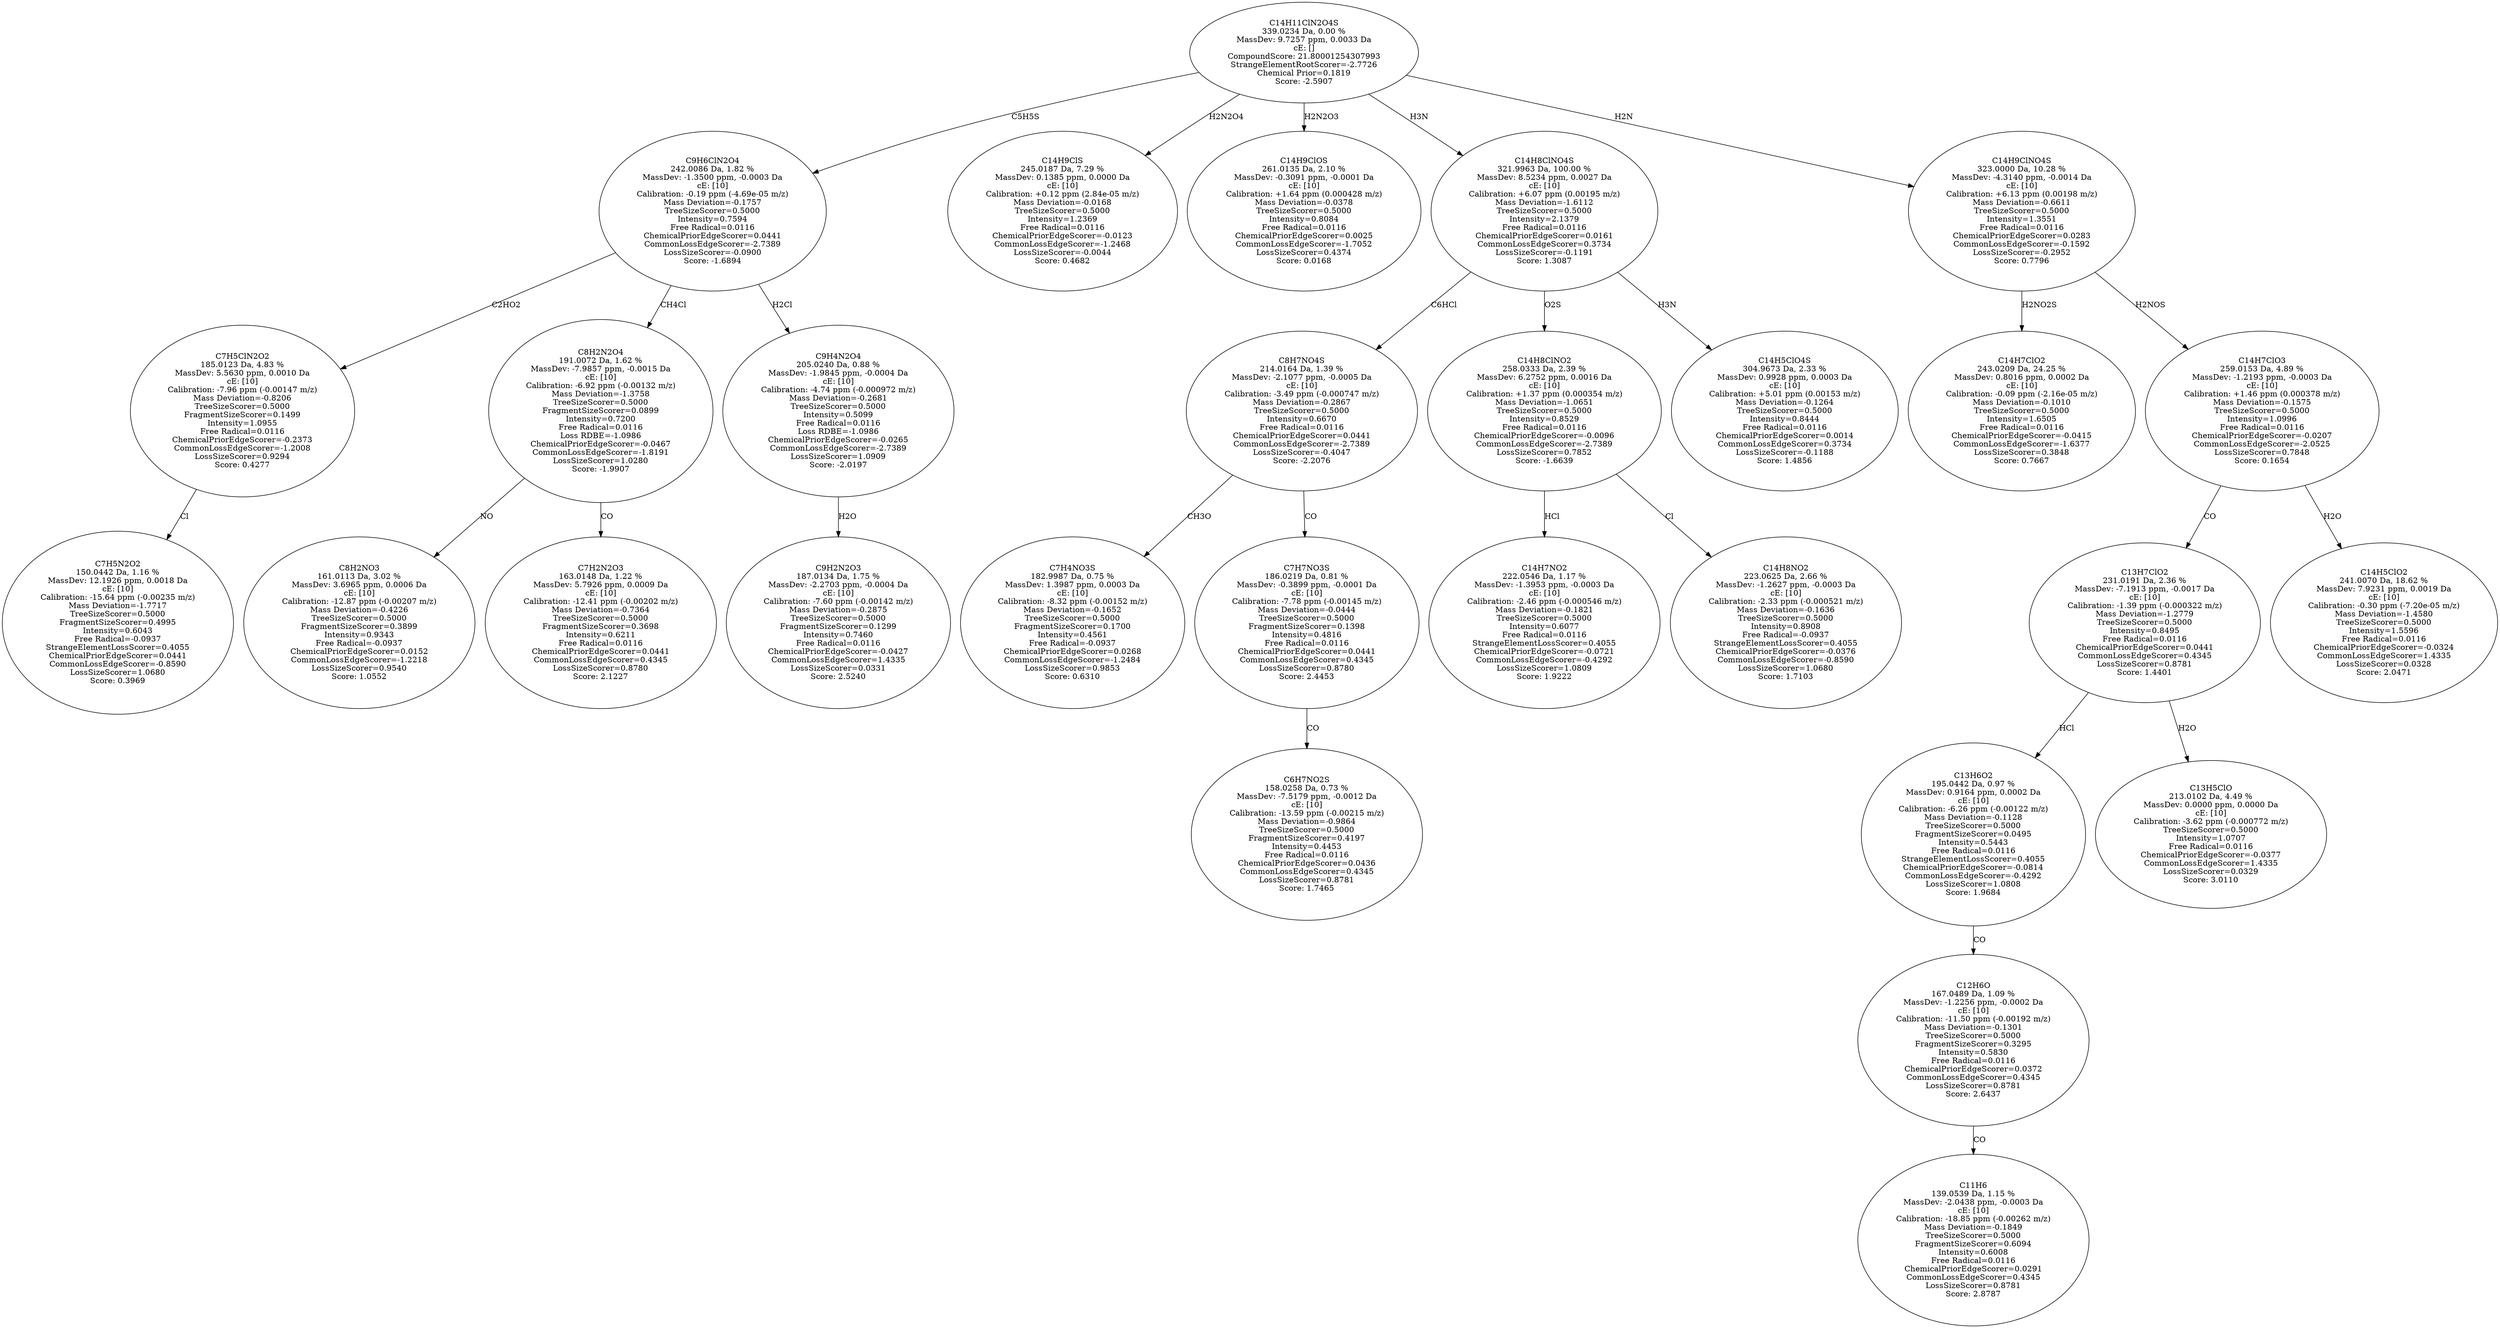 strict digraph {
v1 [label="C7H5N2O2\n150.0442 Da, 1.16 %\nMassDev: 12.1926 ppm, 0.0018 Da\ncE: [10]\nCalibration: -15.64 ppm (-0.00235 m/z)\nMass Deviation=-1.7717\nTreeSizeScorer=0.5000\nFragmentSizeScorer=0.4995\nIntensity=0.6043\nFree Radical=-0.0937\nStrangeElementLossScorer=0.4055\nChemicalPriorEdgeScorer=0.0441\nCommonLossEdgeScorer=-0.8590\nLossSizeScorer=1.0680\nScore: 0.3969"];
v2 [label="C7H5ClN2O2\n185.0123 Da, 4.83 %\nMassDev: 5.5630 ppm, 0.0010 Da\ncE: [10]\nCalibration: -7.96 ppm (-0.00147 m/z)\nMass Deviation=-0.8206\nTreeSizeScorer=0.5000\nFragmentSizeScorer=0.1499\nIntensity=1.0955\nFree Radical=0.0116\nChemicalPriorEdgeScorer=-0.2373\nCommonLossEdgeScorer=-1.2008\nLossSizeScorer=0.9294\nScore: 0.4277"];
v3 [label="C8H2NO3\n161.0113 Da, 3.02 %\nMassDev: 3.6965 ppm, 0.0006 Da\ncE: [10]\nCalibration: -12.87 ppm (-0.00207 m/z)\nMass Deviation=-0.4226\nTreeSizeScorer=0.5000\nFragmentSizeScorer=0.3899\nIntensity=0.9343\nFree Radical=-0.0937\nChemicalPriorEdgeScorer=0.0152\nCommonLossEdgeScorer=-1.2218\nLossSizeScorer=0.9540\nScore: 1.0552"];
v4 [label="C7H2N2O3\n163.0148 Da, 1.22 %\nMassDev: 5.7926 ppm, 0.0009 Da\ncE: [10]\nCalibration: -12.41 ppm (-0.00202 m/z)\nMass Deviation=-0.7364\nTreeSizeScorer=0.5000\nFragmentSizeScorer=0.3698\nIntensity=0.6211\nFree Radical=0.0116\nChemicalPriorEdgeScorer=0.0441\nCommonLossEdgeScorer=0.4345\nLossSizeScorer=0.8780\nScore: 2.1227"];
v5 [label="C8H2N2O4\n191.0072 Da, 1.62 %\nMassDev: -7.9857 ppm, -0.0015 Da\ncE: [10]\nCalibration: -6.92 ppm (-0.00132 m/z)\nMass Deviation=-1.3758\nTreeSizeScorer=0.5000\nFragmentSizeScorer=0.0899\nIntensity=0.7200\nFree Radical=0.0116\nLoss RDBE=-1.0986\nChemicalPriorEdgeScorer=-0.0467\nCommonLossEdgeScorer=-1.8191\nLossSizeScorer=1.0280\nScore: -1.9907"];
v6 [label="C9H2N2O3\n187.0134 Da, 1.75 %\nMassDev: -2.2703 ppm, -0.0004 Da\ncE: [10]\nCalibration: -7.60 ppm (-0.00142 m/z)\nMass Deviation=-0.2875\nTreeSizeScorer=0.5000\nFragmentSizeScorer=0.1299\nIntensity=0.7460\nFree Radical=0.0116\nChemicalPriorEdgeScorer=-0.0427\nCommonLossEdgeScorer=1.4335\nLossSizeScorer=0.0331\nScore: 2.5240"];
v7 [label="C9H4N2O4\n205.0240 Da, 0.88 %\nMassDev: -1.9845 ppm, -0.0004 Da\ncE: [10]\nCalibration: -4.74 ppm (-0.000972 m/z)\nMass Deviation=-0.2681\nTreeSizeScorer=0.5000\nIntensity=0.5099\nFree Radical=0.0116\nLoss RDBE=-1.0986\nChemicalPriorEdgeScorer=-0.0265\nCommonLossEdgeScorer=-2.7389\nLossSizeScorer=1.0909\nScore: -2.0197"];
v8 [label="C9H6ClN2O4\n242.0086 Da, 1.82 %\nMassDev: -1.3500 ppm, -0.0003 Da\ncE: [10]\nCalibration: -0.19 ppm (-4.69e-05 m/z)\nMass Deviation=-0.1757\nTreeSizeScorer=0.5000\nIntensity=0.7594\nFree Radical=0.0116\nChemicalPriorEdgeScorer=0.0441\nCommonLossEdgeScorer=-2.7389\nLossSizeScorer=-0.0900\nScore: -1.6894"];
v9 [label="C14H9ClS\n245.0187 Da, 7.29 %\nMassDev: 0.1385 ppm, 0.0000 Da\ncE: [10]\nCalibration: +0.12 ppm (2.84e-05 m/z)\nMass Deviation=-0.0168\nTreeSizeScorer=0.5000\nIntensity=1.2369\nFree Radical=0.0116\nChemicalPriorEdgeScorer=-0.0123\nCommonLossEdgeScorer=-1.2468\nLossSizeScorer=-0.0044\nScore: 0.4682"];
v10 [label="C14H9ClOS\n261.0135 Da, 2.10 %\nMassDev: -0.3091 ppm, -0.0001 Da\ncE: [10]\nCalibration: +1.64 ppm (0.000428 m/z)\nMass Deviation=-0.0378\nTreeSizeScorer=0.5000\nIntensity=0.8084\nFree Radical=0.0116\nChemicalPriorEdgeScorer=0.0025\nCommonLossEdgeScorer=-1.7052\nLossSizeScorer=0.4374\nScore: 0.0168"];
v11 [label="C7H4NO3S\n182.9987 Da, 0.75 %\nMassDev: 1.3987 ppm, 0.0003 Da\ncE: [10]\nCalibration: -8.32 ppm (-0.00152 m/z)\nMass Deviation=-0.1652\nTreeSizeScorer=0.5000\nFragmentSizeScorer=0.1700\nIntensity=0.4561\nFree Radical=-0.0937\nChemicalPriorEdgeScorer=0.0268\nCommonLossEdgeScorer=-1.2484\nLossSizeScorer=0.9853\nScore: 0.6310"];
v12 [label="C6H7NO2S\n158.0258 Da, 0.73 %\nMassDev: -7.5179 ppm, -0.0012 Da\ncE: [10]\nCalibration: -13.59 ppm (-0.00215 m/z)\nMass Deviation=-0.9864\nTreeSizeScorer=0.5000\nFragmentSizeScorer=0.4197\nIntensity=0.4453\nFree Radical=0.0116\nChemicalPriorEdgeScorer=0.0436\nCommonLossEdgeScorer=0.4345\nLossSizeScorer=0.8781\nScore: 1.7465"];
v13 [label="C7H7NO3S\n186.0219 Da, 0.81 %\nMassDev: -0.3899 ppm, -0.0001 Da\ncE: [10]\nCalibration: -7.78 ppm (-0.00145 m/z)\nMass Deviation=-0.0444\nTreeSizeScorer=0.5000\nFragmentSizeScorer=0.1398\nIntensity=0.4816\nFree Radical=0.0116\nChemicalPriorEdgeScorer=0.0441\nCommonLossEdgeScorer=0.4345\nLossSizeScorer=0.8780\nScore: 2.4453"];
v14 [label="C8H7NO4S\n214.0164 Da, 1.39 %\nMassDev: -2.1077 ppm, -0.0005 Da\ncE: [10]\nCalibration: -3.49 ppm (-0.000747 m/z)\nMass Deviation=-0.2867\nTreeSizeScorer=0.5000\nIntensity=0.6670\nFree Radical=0.0116\nChemicalPriorEdgeScorer=0.0441\nCommonLossEdgeScorer=-2.7389\nLossSizeScorer=-0.4047\nScore: -2.2076"];
v15 [label="C14H7NO2\n222.0546 Da, 1.17 %\nMassDev: -1.3953 ppm, -0.0003 Da\ncE: [10]\nCalibration: -2.46 ppm (-0.000546 m/z)\nMass Deviation=-0.1821\nTreeSizeScorer=0.5000\nIntensity=0.6077\nFree Radical=0.0116\nStrangeElementLossScorer=0.4055\nChemicalPriorEdgeScorer=-0.0721\nCommonLossEdgeScorer=-0.4292\nLossSizeScorer=1.0809\nScore: 1.9222"];
v16 [label="C14H8NO2\n223.0625 Da, 2.66 %\nMassDev: -1.2627 ppm, -0.0003 Da\ncE: [10]\nCalibration: -2.33 ppm (-0.000521 m/z)\nMass Deviation=-0.1636\nTreeSizeScorer=0.5000\nIntensity=0.8908\nFree Radical=-0.0937\nStrangeElementLossScorer=0.4055\nChemicalPriorEdgeScorer=-0.0376\nCommonLossEdgeScorer=-0.8590\nLossSizeScorer=1.0680\nScore: 1.7103"];
v17 [label="C14H8ClNO2\n258.0333 Da, 2.39 %\nMassDev: 6.2752 ppm, 0.0016 Da\ncE: [10]\nCalibration: +1.37 ppm (0.000354 m/z)\nMass Deviation=-1.0651\nTreeSizeScorer=0.5000\nIntensity=0.8529\nFree Radical=0.0116\nChemicalPriorEdgeScorer=-0.0096\nCommonLossEdgeScorer=-2.7389\nLossSizeScorer=0.7852\nScore: -1.6639"];
v18 [label="C14H5ClO4S\n304.9673 Da, 2.33 %\nMassDev: 0.9928 ppm, 0.0003 Da\ncE: [10]\nCalibration: +5.01 ppm (0.00153 m/z)\nMass Deviation=-0.1264\nTreeSizeScorer=0.5000\nIntensity=0.8444\nFree Radical=0.0116\nChemicalPriorEdgeScorer=0.0014\nCommonLossEdgeScorer=0.3734\nLossSizeScorer=-0.1188\nScore: 1.4856"];
v19 [label="C14H8ClNO4S\n321.9963 Da, 100.00 %\nMassDev: 8.5234 ppm, 0.0027 Da\ncE: [10]\nCalibration: +6.07 ppm (0.00195 m/z)\nMass Deviation=-1.6112\nTreeSizeScorer=0.5000\nIntensity=2.1379\nFree Radical=0.0116\nChemicalPriorEdgeScorer=0.0161\nCommonLossEdgeScorer=0.3734\nLossSizeScorer=-0.1191\nScore: 1.3087"];
v20 [label="C14H7ClO2\n243.0209 Da, 24.25 %\nMassDev: 0.8016 ppm, 0.0002 Da\ncE: [10]\nCalibration: -0.09 ppm (-2.16e-05 m/z)\nMass Deviation=-0.1010\nTreeSizeScorer=0.5000\nIntensity=1.6505\nFree Radical=0.0116\nChemicalPriorEdgeScorer=-0.0415\nCommonLossEdgeScorer=-1.6377\nLossSizeScorer=0.3848\nScore: 0.7667"];
v21 [label="C11H6\n139.0539 Da, 1.15 %\nMassDev: -2.0438 ppm, -0.0003 Da\ncE: [10]\nCalibration: -18.85 ppm (-0.00262 m/z)\nMass Deviation=-0.1849\nTreeSizeScorer=0.5000\nFragmentSizeScorer=0.6094\nIntensity=0.6008\nFree Radical=0.0116\nChemicalPriorEdgeScorer=0.0291\nCommonLossEdgeScorer=0.4345\nLossSizeScorer=0.8781\nScore: 2.8787"];
v22 [label="C12H6O\n167.0489 Da, 1.09 %\nMassDev: -1.2256 ppm, -0.0002 Da\ncE: [10]\nCalibration: -11.50 ppm (-0.00192 m/z)\nMass Deviation=-0.1301\nTreeSizeScorer=0.5000\nFragmentSizeScorer=0.3295\nIntensity=0.5830\nFree Radical=0.0116\nChemicalPriorEdgeScorer=0.0372\nCommonLossEdgeScorer=0.4345\nLossSizeScorer=0.8781\nScore: 2.6437"];
v23 [label="C13H6O2\n195.0442 Da, 0.97 %\nMassDev: 0.9164 ppm, 0.0002 Da\ncE: [10]\nCalibration: -6.26 ppm (-0.00122 m/z)\nMass Deviation=-0.1128\nTreeSizeScorer=0.5000\nFragmentSizeScorer=0.0495\nIntensity=0.5443\nFree Radical=0.0116\nStrangeElementLossScorer=0.4055\nChemicalPriorEdgeScorer=-0.0814\nCommonLossEdgeScorer=-0.4292\nLossSizeScorer=1.0808\nScore: 1.9684"];
v24 [label="C13H5ClO\n213.0102 Da, 4.49 %\nMassDev: 0.0000 ppm, 0.0000 Da\ncE: [10]\nCalibration: -3.62 ppm (-0.000772 m/z)\nTreeSizeScorer=0.5000\nIntensity=1.0707\nFree Radical=0.0116\nChemicalPriorEdgeScorer=-0.0377\nCommonLossEdgeScorer=1.4335\nLossSizeScorer=0.0329\nScore: 3.0110"];
v25 [label="C13H7ClO2\n231.0191 Da, 2.36 %\nMassDev: -7.1913 ppm, -0.0017 Da\ncE: [10]\nCalibration: -1.39 ppm (-0.000322 m/z)\nMass Deviation=-1.2779\nTreeSizeScorer=0.5000\nIntensity=0.8495\nFree Radical=0.0116\nChemicalPriorEdgeScorer=0.0441\nCommonLossEdgeScorer=0.4345\nLossSizeScorer=0.8781\nScore: 1.4401"];
v26 [label="C14H5ClO2\n241.0070 Da, 18.62 %\nMassDev: 7.9231 ppm, 0.0019 Da\ncE: [10]\nCalibration: -0.30 ppm (-7.20e-05 m/z)\nMass Deviation=-1.4580\nTreeSizeScorer=0.5000\nIntensity=1.5596\nFree Radical=0.0116\nChemicalPriorEdgeScorer=-0.0324\nCommonLossEdgeScorer=1.4335\nLossSizeScorer=0.0328\nScore: 2.0471"];
v27 [label="C14H7ClO3\n259.0153 Da, 4.89 %\nMassDev: -1.2193 ppm, -0.0003 Da\ncE: [10]\nCalibration: +1.46 ppm (0.000378 m/z)\nMass Deviation=-0.1575\nTreeSizeScorer=0.5000\nIntensity=1.0996\nFree Radical=0.0116\nChemicalPriorEdgeScorer=-0.0207\nCommonLossEdgeScorer=-2.0525\nLossSizeScorer=0.7848\nScore: 0.1654"];
v28 [label="C14H9ClNO4S\n323.0000 Da, 10.28 %\nMassDev: -4.3140 ppm, -0.0014 Da\ncE: [10]\nCalibration: +6.13 ppm (0.00198 m/z)\nMass Deviation=-0.6611\nTreeSizeScorer=0.5000\nIntensity=1.3551\nFree Radical=0.0116\nChemicalPriorEdgeScorer=0.0283\nCommonLossEdgeScorer=-0.1592\nLossSizeScorer=-0.2952\nScore: 0.7796"];
v29 [label="C14H11ClN2O4S\n339.0234 Da, 0.00 %\nMassDev: 9.7257 ppm, 0.0033 Da\ncE: []\nCompoundScore: 21.80001254307993\nStrangeElementRootScorer=-2.7726\nChemical Prior=0.1819\nScore: -2.5907"];
v2 -> v1 [label="Cl"];
v8 -> v2 [label="C2HO2"];
v5 -> v3 [label="NO"];
v5 -> v4 [label="CO"];
v8 -> v5 [label="CH4Cl"];
v7 -> v6 [label="H2O"];
v8 -> v7 [label="H2Cl"];
v29 -> v8 [label="C5H5S"];
v29 -> v9 [label="H2N2O4"];
v29 -> v10 [label="H2N2O3"];
v14 -> v11 [label="CH3O"];
v13 -> v12 [label="CO"];
v14 -> v13 [label="CO"];
v19 -> v14 [label="C6HCl"];
v17 -> v15 [label="HCl"];
v17 -> v16 [label="Cl"];
v19 -> v17 [label="O2S"];
v19 -> v18 [label="H3N"];
v29 -> v19 [label="H3N"];
v28 -> v20 [label="H2NO2S"];
v22 -> v21 [label="CO"];
v23 -> v22 [label="CO"];
v25 -> v23 [label="HCl"];
v25 -> v24 [label="H2O"];
v27 -> v25 [label="CO"];
v27 -> v26 [label="H2O"];
v28 -> v27 [label="H2NOS"];
v29 -> v28 [label="H2N"];
}